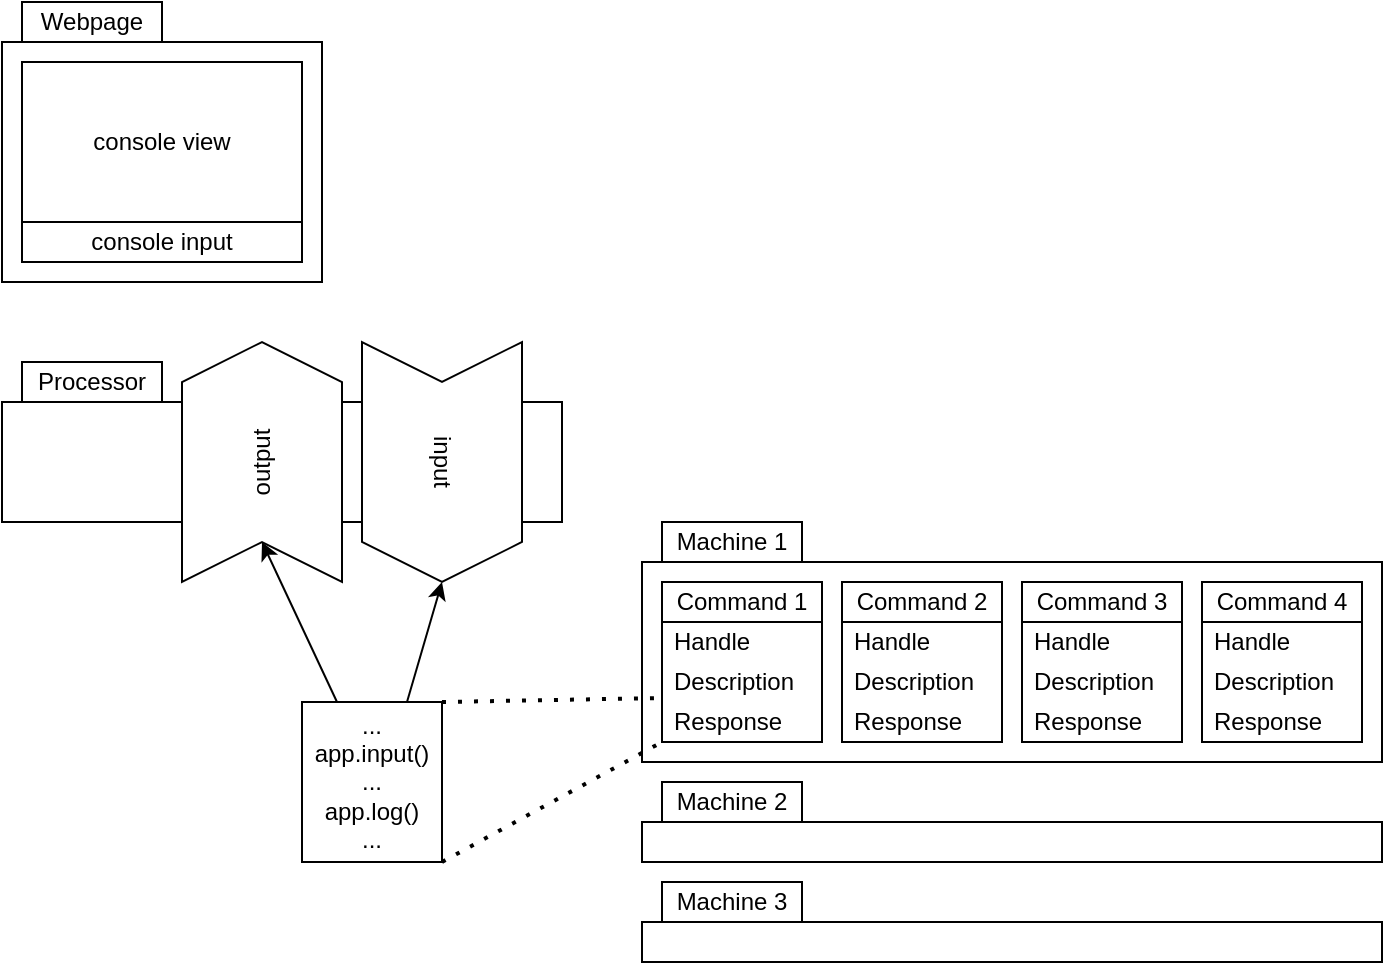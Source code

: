 <mxfile>
    <diagram name="Page-1" id="eTkkVBTuawzUQyA2taQ-">
        <mxGraphModel dx="1069" dy="779" grid="1" gridSize="10" guides="1" tooltips="1" connect="1" arrows="1" fold="1" page="1" pageScale="1" pageWidth="850" pageHeight="1100" math="0" shadow="0">
            <root>
                <mxCell id="0"/>
                <mxCell id="1" parent="0"/>
                <mxCell id="9u7Pxp3RMJGwOde-rlTS-22" value="" style="rounded=0;whiteSpace=wrap;html=1;" parent="1" vertex="1">
                    <mxGeometry x="440" y="340" width="370" height="100" as="geometry"/>
                </mxCell>
                <mxCell id="9u7Pxp3RMJGwOde-rlTS-1" value="" style="rounded=0;whiteSpace=wrap;html=1;" parent="1" vertex="1">
                    <mxGeometry x="120" y="80" width="160" height="120" as="geometry"/>
                </mxCell>
                <mxCell id="9u7Pxp3RMJGwOde-rlTS-2" value="Webpage" style="rounded=0;whiteSpace=wrap;html=1;" parent="1" vertex="1">
                    <mxGeometry x="130" y="60" width="70" height="20" as="geometry"/>
                </mxCell>
                <mxCell id="9u7Pxp3RMJGwOde-rlTS-3" value="console view" style="rounded=0;whiteSpace=wrap;html=1;" parent="1" vertex="1">
                    <mxGeometry x="130" y="90" width="140" height="80" as="geometry"/>
                </mxCell>
                <mxCell id="9u7Pxp3RMJGwOde-rlTS-4" value="console input" style="rounded=0;whiteSpace=wrap;html=1;" parent="1" vertex="1">
                    <mxGeometry x="130" y="170" width="140" height="20" as="geometry"/>
                </mxCell>
                <mxCell id="9u7Pxp3RMJGwOde-rlTS-6" value="Command 1" style="swimlane;fontStyle=0;childLayout=stackLayout;horizontal=1;startSize=20;horizontalStack=0;resizeParent=1;resizeParentMax=0;resizeLast=0;collapsible=0;marginBottom=0;whiteSpace=wrap;html=1;swimlaneHead=1;" parent="1" vertex="1">
                    <mxGeometry x="450" y="350" width="80" height="80" as="geometry">
                        <mxRectangle x="440" y="80" width="110" height="30" as="alternateBounds"/>
                    </mxGeometry>
                </mxCell>
                <mxCell id="9u7Pxp3RMJGwOde-rlTS-7" value="Handle" style="text;strokeColor=none;fillColor=none;align=left;verticalAlign=middle;spacingLeft=4;spacingRight=4;overflow=hidden;points=[[0,0.5],[1,0.5]];portConstraint=eastwest;rotatable=0;whiteSpace=wrap;html=1;" parent="9u7Pxp3RMJGwOde-rlTS-6" vertex="1">
                    <mxGeometry y="20" width="80" height="20" as="geometry"/>
                </mxCell>
                <mxCell id="9u7Pxp3RMJGwOde-rlTS-8" value="Description" style="text;strokeColor=none;fillColor=none;align=left;verticalAlign=middle;spacingLeft=4;spacingRight=4;overflow=hidden;points=[[0,0.5],[1,0.5]];portConstraint=eastwest;rotatable=0;whiteSpace=wrap;html=1;" parent="9u7Pxp3RMJGwOde-rlTS-6" vertex="1">
                    <mxGeometry y="40" width="80" height="20" as="geometry"/>
                </mxCell>
                <mxCell id="9u7Pxp3RMJGwOde-rlTS-9" value="Response" style="text;strokeColor=none;fillColor=none;align=left;verticalAlign=middle;spacingLeft=4;spacingRight=4;overflow=hidden;points=[[0,0.5],[1,0.5]];portConstraint=eastwest;rotatable=0;whiteSpace=wrap;html=1;" parent="9u7Pxp3RMJGwOde-rlTS-6" vertex="1">
                    <mxGeometry y="60" width="80" height="20" as="geometry"/>
                </mxCell>
                <mxCell id="9u7Pxp3RMJGwOde-rlTS-10" value="Command 2" style="swimlane;fontStyle=0;childLayout=stackLayout;horizontal=1;startSize=20;horizontalStack=0;resizeParent=1;resizeParentMax=0;resizeLast=0;collapsible=0;marginBottom=0;whiteSpace=wrap;html=1;" parent="1" vertex="1">
                    <mxGeometry x="540" y="350" width="80" height="80" as="geometry"/>
                </mxCell>
                <mxCell id="9u7Pxp3RMJGwOde-rlTS-11" value="Handle" style="text;strokeColor=none;fillColor=none;align=left;verticalAlign=middle;spacingLeft=4;spacingRight=4;overflow=hidden;points=[[0,0.5],[1,0.5]];portConstraint=eastwest;rotatable=0;whiteSpace=wrap;html=1;" parent="9u7Pxp3RMJGwOde-rlTS-10" vertex="1">
                    <mxGeometry y="20" width="80" height="20" as="geometry"/>
                </mxCell>
                <mxCell id="9u7Pxp3RMJGwOde-rlTS-12" value="Description" style="text;strokeColor=none;fillColor=none;align=left;verticalAlign=middle;spacingLeft=4;spacingRight=4;overflow=hidden;points=[[0,0.5],[1,0.5]];portConstraint=eastwest;rotatable=0;whiteSpace=wrap;html=1;" parent="9u7Pxp3RMJGwOde-rlTS-10" vertex="1">
                    <mxGeometry y="40" width="80" height="20" as="geometry"/>
                </mxCell>
                <mxCell id="9u7Pxp3RMJGwOde-rlTS-13" value="Response" style="text;strokeColor=none;fillColor=none;align=left;verticalAlign=middle;spacingLeft=4;spacingRight=4;overflow=hidden;points=[[0,0.5],[1,0.5]];portConstraint=eastwest;rotatable=0;whiteSpace=wrap;html=1;" parent="9u7Pxp3RMJGwOde-rlTS-10" vertex="1">
                    <mxGeometry y="60" width="80" height="20" as="geometry"/>
                </mxCell>
                <mxCell id="9u7Pxp3RMJGwOde-rlTS-14" value="Command 3" style="swimlane;fontStyle=0;childLayout=stackLayout;horizontal=1;startSize=20;horizontalStack=0;resizeParent=1;resizeParentMax=0;resizeLast=0;collapsible=0;marginBottom=0;whiteSpace=wrap;html=1;" parent="1" vertex="1">
                    <mxGeometry x="630" y="350" width="80" height="80" as="geometry"/>
                </mxCell>
                <mxCell id="9u7Pxp3RMJGwOde-rlTS-15" value="Handle" style="text;strokeColor=none;fillColor=none;align=left;verticalAlign=middle;spacingLeft=4;spacingRight=4;overflow=hidden;points=[[0,0.5],[1,0.5]];portConstraint=eastwest;rotatable=0;whiteSpace=wrap;html=1;" parent="9u7Pxp3RMJGwOde-rlTS-14" vertex="1">
                    <mxGeometry y="20" width="80" height="20" as="geometry"/>
                </mxCell>
                <mxCell id="9u7Pxp3RMJGwOde-rlTS-16" value="Description" style="text;strokeColor=none;fillColor=none;align=left;verticalAlign=middle;spacingLeft=4;spacingRight=4;overflow=hidden;points=[[0,0.5],[1,0.5]];portConstraint=eastwest;rotatable=0;whiteSpace=wrap;html=1;" parent="9u7Pxp3RMJGwOde-rlTS-14" vertex="1">
                    <mxGeometry y="40" width="80" height="20" as="geometry"/>
                </mxCell>
                <mxCell id="9u7Pxp3RMJGwOde-rlTS-17" value="Response" style="text;strokeColor=none;fillColor=none;align=left;verticalAlign=middle;spacingLeft=4;spacingRight=4;overflow=hidden;points=[[0,0.5],[1,0.5]];portConstraint=eastwest;rotatable=0;whiteSpace=wrap;html=1;" parent="9u7Pxp3RMJGwOde-rlTS-14" vertex="1">
                    <mxGeometry y="60" width="80" height="20" as="geometry"/>
                </mxCell>
                <mxCell id="9u7Pxp3RMJGwOde-rlTS-18" value="Command 4" style="swimlane;fontStyle=0;childLayout=stackLayout;horizontal=1;startSize=20;horizontalStack=0;resizeParent=1;resizeParentMax=0;resizeLast=0;collapsible=0;marginBottom=0;whiteSpace=wrap;html=1;" parent="1" vertex="1">
                    <mxGeometry x="720" y="350" width="80" height="80" as="geometry"/>
                </mxCell>
                <mxCell id="9u7Pxp3RMJGwOde-rlTS-19" value="Handle" style="text;strokeColor=none;fillColor=none;align=left;verticalAlign=middle;spacingLeft=4;spacingRight=4;overflow=hidden;points=[[0,0.5],[1,0.5]];portConstraint=eastwest;rotatable=0;whiteSpace=wrap;html=1;" parent="9u7Pxp3RMJGwOde-rlTS-18" vertex="1">
                    <mxGeometry y="20" width="80" height="20" as="geometry"/>
                </mxCell>
                <mxCell id="9u7Pxp3RMJGwOde-rlTS-20" value="Description" style="text;strokeColor=none;fillColor=none;align=left;verticalAlign=middle;spacingLeft=4;spacingRight=4;overflow=hidden;points=[[0,0.5],[1,0.5]];portConstraint=eastwest;rotatable=0;whiteSpace=wrap;html=1;" parent="9u7Pxp3RMJGwOde-rlTS-18" vertex="1">
                    <mxGeometry y="40" width="80" height="20" as="geometry"/>
                </mxCell>
                <mxCell id="9u7Pxp3RMJGwOde-rlTS-21" value="Response" style="text;strokeColor=none;fillColor=none;align=left;verticalAlign=middle;spacingLeft=4;spacingRight=4;overflow=hidden;points=[[0,0.5],[1,0.5]];portConstraint=eastwest;rotatable=0;whiteSpace=wrap;html=1;" parent="9u7Pxp3RMJGwOde-rlTS-18" vertex="1">
                    <mxGeometry y="60" width="80" height="20" as="geometry"/>
                </mxCell>
                <mxCell id="9u7Pxp3RMJGwOde-rlTS-23" value="Machine 1" style="rounded=0;whiteSpace=wrap;html=1;" parent="1" vertex="1">
                    <mxGeometry x="450" y="320" width="70" height="20" as="geometry"/>
                </mxCell>
                <mxCell id="9u7Pxp3RMJGwOde-rlTS-24" value="" style="rounded=0;whiteSpace=wrap;html=1;" parent="1" vertex="1">
                    <mxGeometry x="440" y="470" width="370" height="20" as="geometry"/>
                </mxCell>
                <mxCell id="9u7Pxp3RMJGwOde-rlTS-41" value="Machine 2" style="rounded=0;whiteSpace=wrap;html=1;" parent="1" vertex="1">
                    <mxGeometry x="450" y="450" width="70" height="20" as="geometry"/>
                </mxCell>
                <mxCell id="9u7Pxp3RMJGwOde-rlTS-42" value="" style="rounded=0;whiteSpace=wrap;html=1;" parent="1" vertex="1">
                    <mxGeometry x="440" y="520" width="370" height="20" as="geometry"/>
                </mxCell>
                <mxCell id="9u7Pxp3RMJGwOde-rlTS-59" value="Machine 3" style="rounded=0;whiteSpace=wrap;html=1;" parent="1" vertex="1">
                    <mxGeometry x="450" y="500" width="70" height="20" as="geometry"/>
                </mxCell>
                <mxCell id="2" value="" style="rounded=0;whiteSpace=wrap;html=1;" vertex="1" parent="1">
                    <mxGeometry x="120" y="260" width="280" height="60" as="geometry"/>
                </mxCell>
                <mxCell id="3" value="Processor" style="rounded=0;whiteSpace=wrap;html=1;" vertex="1" parent="1">
                    <mxGeometry x="130" y="240" width="70" height="20" as="geometry"/>
                </mxCell>
                <mxCell id="7" value="output" style="shape=step;perimeter=stepPerimeter;whiteSpace=wrap;html=1;fixedSize=1;rotation=-90;horizontal=1;" vertex="1" parent="1">
                    <mxGeometry x="190" y="250" width="120" height="80" as="geometry"/>
                </mxCell>
                <mxCell id="8" value="input" style="shape=step;perimeter=stepPerimeter;whiteSpace=wrap;html=1;fixedSize=1;rotation=90;" vertex="1" parent="1">
                    <mxGeometry x="280" y="250" width="120" height="80" as="geometry"/>
                </mxCell>
                <mxCell id="13" style="edgeStyle=none;html=1;exitX=0.25;exitY=0;exitDx=0;exitDy=0;entryX=0;entryY=0.5;entryDx=0;entryDy=0;" edge="1" parent="1" source="9" target="7">
                    <mxGeometry relative="1" as="geometry"/>
                </mxCell>
                <mxCell id="14" style="edgeStyle=none;html=1;exitX=0.75;exitY=0;exitDx=0;exitDy=0;entryX=1;entryY=0.5;entryDx=0;entryDy=0;" edge="1" parent="1" source="9" target="8">
                    <mxGeometry relative="1" as="geometry"/>
                </mxCell>
                <mxCell id="9" value="...&lt;br&gt;app.input()&lt;br&gt;...&lt;br&gt;app.log()&lt;br&gt;..." style="rounded=0;whiteSpace=wrap;html=1;" vertex="1" parent="1">
                    <mxGeometry x="270" y="410" width="70" height="80" as="geometry"/>
                </mxCell>
                <mxCell id="11" value="" style="endArrow=none;dashed=1;html=1;dashPattern=1 3;strokeWidth=2;exitX=1;exitY=0;exitDx=0;exitDy=0;entryX=0;entryY=-0.1;entryDx=0;entryDy=0;entryPerimeter=0;" edge="1" parent="1" source="9" target="9u7Pxp3RMJGwOde-rlTS-9">
                    <mxGeometry width="50" height="50" relative="1" as="geometry">
                        <mxPoint x="340" y="430" as="sourcePoint"/>
                        <mxPoint x="390" y="380" as="targetPoint"/>
                    </mxGeometry>
                </mxCell>
                <mxCell id="12" value="" style="endArrow=none;dashed=1;html=1;dashPattern=1 3;strokeWidth=2;exitX=1;exitY=1;exitDx=0;exitDy=0;entryX=0;entryY=1;entryDx=0;entryDy=0;entryPerimeter=0;" edge="1" parent="1" source="9" target="9u7Pxp3RMJGwOde-rlTS-9">
                    <mxGeometry width="50" height="50" relative="1" as="geometry">
                        <mxPoint x="310" y="490" as="sourcePoint"/>
                        <mxPoint x="360" y="440" as="targetPoint"/>
                    </mxGeometry>
                </mxCell>
            </root>
        </mxGraphModel>
    </diagram>
</mxfile>